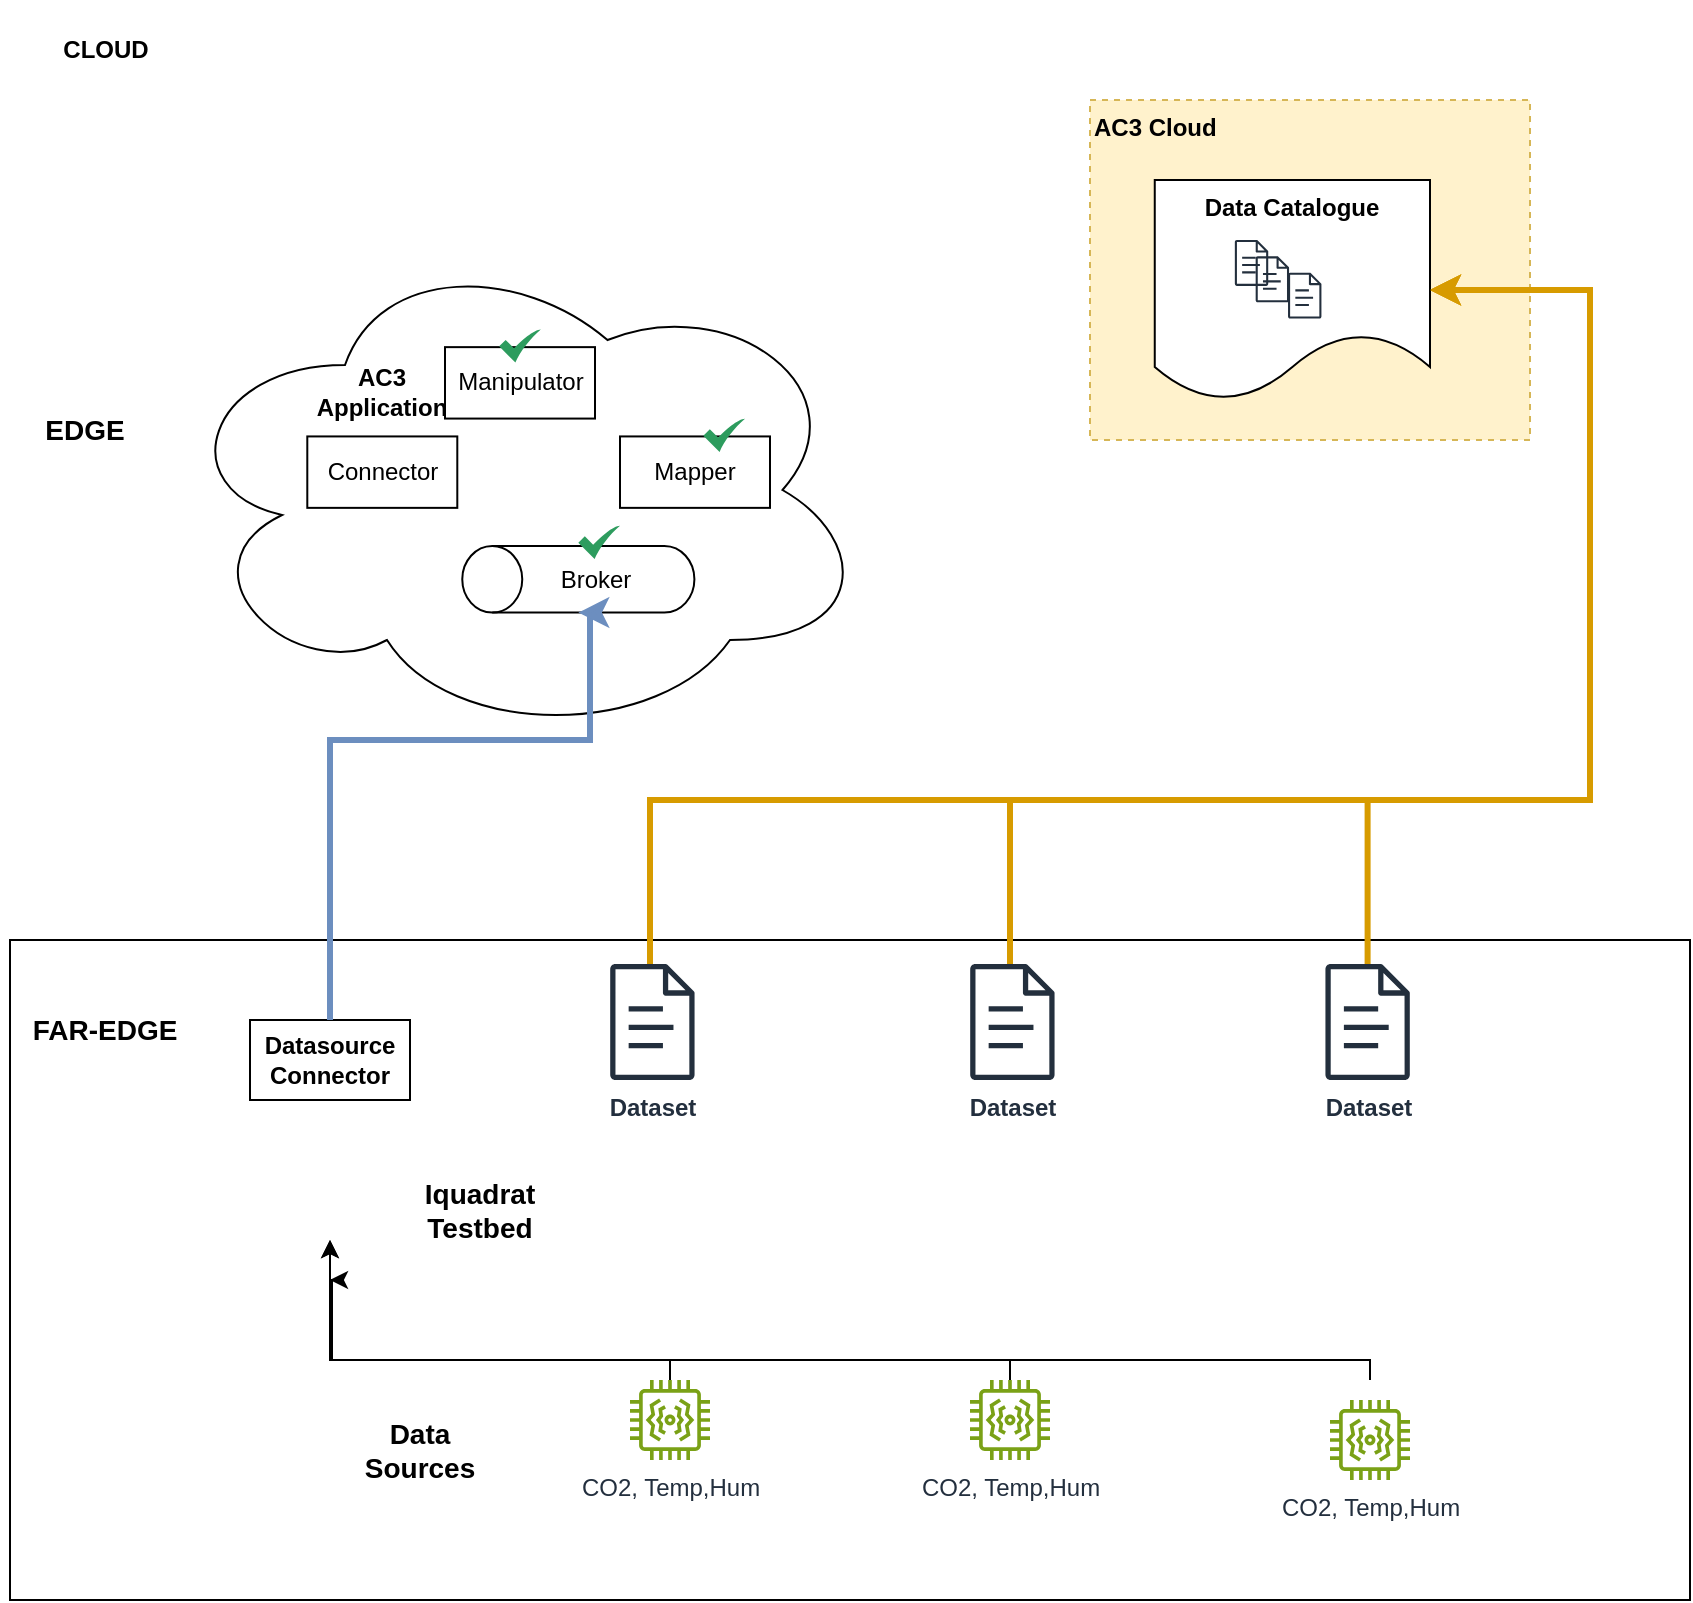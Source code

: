 <mxfile version="24.6.3" type="github">
  <diagram name="Page-1" id="CVLR7P7-JwrgKJYkrLkE">
    <mxGraphModel dx="2778" dy="2083" grid="1" gridSize="10" guides="1" tooltips="1" connect="1" arrows="1" fold="1" page="1" pageScale="1" pageWidth="850" pageHeight="1100" math="0" shadow="0">
      <root>
        <mxCell id="0" />
        <mxCell id="1" parent="0" />
        <mxCell id="IQXCVwrF_PjCCcAIswoo-67" value="" style="html=1;dashed=0;whiteSpace=wrap;" vertex="1" parent="1">
          <mxGeometry y="430" width="840" height="330" as="geometry" />
        </mxCell>
        <mxCell id="IQXCVwrF_PjCCcAIswoo-2" value="AC3 Cloud" style="rounded=0;whiteSpace=wrap;html=1;labelPosition=center;verticalLabelPosition=middle;align=left;verticalAlign=top;fillColor=#fff2cc;strokeColor=#d6b656;dashed=1;fontStyle=1" vertex="1" parent="1">
          <mxGeometry x="540" y="10" width="220" height="170" as="geometry" />
        </mxCell>
        <mxCell id="IQXCVwrF_PjCCcAIswoo-55" style="edgeStyle=orthogonalEdgeStyle;rounded=0;orthogonalLoop=1;jettySize=auto;html=1;entryX=0.5;entryY=1;entryDx=0;entryDy=0;" edge="1" parent="1" source="IQXCVwrF_PjCCcAIswoo-6" target="IQXCVwrF_PjCCcAIswoo-9">
          <mxGeometry relative="1" as="geometry">
            <Array as="points">
              <mxPoint x="330" y="640" />
              <mxPoint x="160" y="640" />
            </Array>
          </mxGeometry>
        </mxCell>
        <mxCell id="IQXCVwrF_PjCCcAIswoo-6" value="CO2, Temp,Hum" style="sketch=0;outlineConnect=0;fontColor=#232F3E;gradientColor=none;fillColor=#7AA116;strokeColor=none;dashed=0;verticalLabelPosition=bottom;verticalAlign=top;align=center;html=1;fontSize=12;fontStyle=0;aspect=fixed;pointerEvents=1;shape=mxgraph.aws4.iot_thing_vibration_sensor;" vertex="1" parent="1">
          <mxGeometry x="310" y="650" width="40" height="40" as="geometry" />
        </mxCell>
        <mxCell id="IQXCVwrF_PjCCcAIswoo-9" value="" style="shape=image;html=1;verticalAlign=top;verticalLabelPosition=bottom;labelBackgroundColor=#ffffff;imageAspect=0;aspect=fixed;image=https://cdn1.iconfinder.com/data/icons/fruit-136/64/Fruit_iconfree_Filled_Outline_raspberry-healthy-organic-food-fruit_icon-128.png" vertex="1" parent="1">
          <mxGeometry x="130" y="520" width="60" height="60" as="geometry" />
        </mxCell>
        <mxCell id="IQXCVwrF_PjCCcAIswoo-15" value="&lt;span style=&quot;font-size: 14px;&quot;&gt;Iquadrat Testbed&lt;/span&gt;" style="text;html=1;align=center;verticalAlign=middle;whiteSpace=wrap;rounded=0;fontStyle=1" vertex="1" parent="1">
          <mxGeometry x="200" y="550" width="70" height="30" as="geometry" />
        </mxCell>
        <mxCell id="IQXCVwrF_PjCCcAIswoo-19" value="CLOUD" style="text;html=1;align=center;verticalAlign=middle;whiteSpace=wrap;rounded=0;fontStyle=1" vertex="1" parent="1">
          <mxGeometry x="17.5" y="-40" width="60" height="50" as="geometry" />
        </mxCell>
        <mxCell id="IQXCVwrF_PjCCcAIswoo-22" value="Datasource&lt;br&gt;Connector" style="rounded=0;whiteSpace=wrap;html=1;fontStyle=1" vertex="1" parent="1">
          <mxGeometry x="120" y="470" width="80" height="40" as="geometry" />
        </mxCell>
        <mxCell id="IQXCVwrF_PjCCcAIswoo-24" style="edgeStyle=orthogonalEdgeStyle;rounded=0;orthogonalLoop=1;jettySize=auto;html=1;entryX=1;entryY=0.5;entryDx=0;entryDy=0;fillColor=#ffe6cc;strokeColor=#d79b00;strokeWidth=3;" edge="1" parent="1" source="IQXCVwrF_PjCCcAIswoo-41" target="IQXCVwrF_PjCCcAIswoo-40">
          <mxGeometry relative="1" as="geometry">
            <Array as="points">
              <mxPoint x="320" y="360" />
              <mxPoint x="790" y="360" />
              <mxPoint x="790" y="105" />
            </Array>
          </mxGeometry>
        </mxCell>
        <mxCell id="IQXCVwrF_PjCCcAIswoo-25" style="edgeStyle=orthogonalEdgeStyle;rounded=0;orthogonalLoop=1;jettySize=auto;html=1;entryX=1;entryY=0.5;entryDx=0;entryDy=0;fillColor=#ffe6cc;strokeColor=#d79b00;strokeWidth=3;" edge="1" parent="1" source="IQXCVwrF_PjCCcAIswoo-42" target="IQXCVwrF_PjCCcAIswoo-40">
          <mxGeometry relative="1" as="geometry">
            <Array as="points">
              <mxPoint x="679" y="360" />
              <mxPoint x="790" y="360" />
              <mxPoint x="790" y="105" />
            </Array>
          </mxGeometry>
        </mxCell>
        <mxCell id="IQXCVwrF_PjCCcAIswoo-26" value="" style="group" connectable="0" vertex="1" parent="1">
          <mxGeometry x="80" y="80" width="350" height="250" as="geometry" />
        </mxCell>
        <mxCell id="IQXCVwrF_PjCCcAIswoo-27" value="" style="ellipse;shape=cloud;whiteSpace=wrap;html=1;" vertex="1" parent="IQXCVwrF_PjCCcAIswoo-26">
          <mxGeometry width="350" height="250" as="geometry" />
        </mxCell>
        <mxCell id="IQXCVwrF_PjCCcAIswoo-28" value="" style="group" connectable="0" vertex="1" parent="IQXCVwrF_PjCCcAIswoo-26">
          <mxGeometry x="150" y="151.786" width="108.333" height="35.714" as="geometry" />
        </mxCell>
        <mxCell id="IQXCVwrF_PjCCcAIswoo-29" value="" style="shape=cylinder3;whiteSpace=wrap;html=1;boundedLbl=1;backgroundOutline=1;size=15;rotation=-90;" vertex="1" parent="IQXCVwrF_PjCCcAIswoo-28">
          <mxGeometry x="37.5" y="-40.179" width="33.333" height="116.071" as="geometry" />
        </mxCell>
        <mxCell id="IQXCVwrF_PjCCcAIswoo-30" value="Broker" style="text;html=1;align=center;verticalAlign=middle;whiteSpace=wrap;rounded=0;" vertex="1" parent="IQXCVwrF_PjCCcAIswoo-28">
          <mxGeometry x="37.5" y="4.464" width="50" height="26.786" as="geometry" />
        </mxCell>
        <mxCell id="IQXCVwrF_PjCCcAIswoo-31" value="Connector" style="rounded=0;whiteSpace=wrap;html=1;" vertex="1" parent="IQXCVwrF_PjCCcAIswoo-26">
          <mxGeometry x="68.65" y="98.214" width="75" height="35.714" as="geometry" />
        </mxCell>
        <mxCell id="IQXCVwrF_PjCCcAIswoo-32" value="Manipulator" style="rounded=0;whiteSpace=wrap;html=1;" vertex="1" parent="IQXCVwrF_PjCCcAIswoo-26">
          <mxGeometry x="137.5" y="53.571" width="75" height="35.714" as="geometry" />
        </mxCell>
        <mxCell id="IQXCVwrF_PjCCcAIswoo-33" value="Mapper" style="rounded=0;whiteSpace=wrap;html=1;" vertex="1" parent="IQXCVwrF_PjCCcAIswoo-26">
          <mxGeometry x="225" y="98.214" width="75" height="35.714" as="geometry" />
        </mxCell>
        <mxCell id="IQXCVwrF_PjCCcAIswoo-34" value="AC3 Application" style="text;html=1;align=center;verticalAlign=middle;whiteSpace=wrap;rounded=0;fontStyle=1" vertex="1" parent="IQXCVwrF_PjCCcAIswoo-26">
          <mxGeometry x="81.15" y="62.5" width="50" height="26.786" as="geometry" />
        </mxCell>
        <mxCell id="IQXCVwrF_PjCCcAIswoo-35" value="" style="sketch=0;html=1;aspect=fixed;strokeColor=none;shadow=0;align=center;fillColor=#2D9C5E;verticalAlign=top;labelPosition=center;verticalLabelPosition=bottom;shape=mxgraph.gcp2.check" vertex="1" parent="IQXCVwrF_PjCCcAIswoo-26">
          <mxGeometry x="164.583" y="44.643" width="20.833" height="16.667" as="geometry" />
        </mxCell>
        <mxCell id="IQXCVwrF_PjCCcAIswoo-36" value="" style="sketch=0;html=1;aspect=fixed;strokeColor=none;shadow=0;align=center;fillColor=#2D9C5E;verticalAlign=top;labelPosition=center;verticalLabelPosition=bottom;shape=mxgraph.gcp2.check" vertex="1" parent="IQXCVwrF_PjCCcAIswoo-26">
          <mxGeometry x="266.667" y="89.286" width="20.833" height="16.667" as="geometry" />
        </mxCell>
        <mxCell id="IQXCVwrF_PjCCcAIswoo-37" value="" style="sketch=0;html=1;aspect=fixed;strokeColor=none;shadow=0;align=center;fillColor=#2D9C5E;verticalAlign=top;labelPosition=center;verticalLabelPosition=bottom;shape=mxgraph.gcp2.check" vertex="1" parent="IQXCVwrF_PjCCcAIswoo-26">
          <mxGeometry x="204.167" y="142.857" width="20.833" height="16.667" as="geometry" />
        </mxCell>
        <mxCell id="IQXCVwrF_PjCCcAIswoo-38" style="edgeStyle=orthogonalEdgeStyle;rounded=0;orthogonalLoop=1;jettySize=auto;html=1;exitX=0.5;exitY=0;exitDx=0;exitDy=0;entryX=0;entryY=0.5;entryDx=0;entryDy=0;entryPerimeter=0;fillColor=#dae8fc;strokeColor=#6c8ebf;strokeWidth=3;" edge="1" parent="1" source="IQXCVwrF_PjCCcAIswoo-22" target="IQXCVwrF_PjCCcAIswoo-29">
          <mxGeometry relative="1" as="geometry">
            <Array as="points">
              <mxPoint x="160" y="330" />
              <mxPoint x="290" y="330" />
              <mxPoint x="290" y="266" />
            </Array>
          </mxGeometry>
        </mxCell>
        <mxCell id="IQXCVwrF_PjCCcAIswoo-40" value="Data Catalogue" style="shape=document;whiteSpace=wrap;html=1;boundedLbl=1;labelPosition=center;verticalLabelPosition=middle;align=center;verticalAlign=top;fontStyle=1" vertex="1" parent="1">
          <mxGeometry x="572.38" y="50" width="137.62" height="110" as="geometry" />
        </mxCell>
        <mxCell id="IQXCVwrF_PjCCcAIswoo-41" value="Dataset&lt;span style=&quot;color: rgba(0, 0, 0, 0); font-family: monospace; font-size: 0px; text-align: start;&quot;&gt;%3CmxGraphModel%3E%3Croot%3E%3CmxCell%20id%3D%220%22%2F%3E%3CmxCell%20id%3D%221%22%20parent%3D%220%22%2F%3E%3CmxCell%20id%3D%222%22%20value%3D%22Connector%22%20style%3D%22rounded%3D0%3BwhiteSpace%3Dwrap%3Bhtml%3D1%3B%22%20vertex%3D%221%22%20parent%3D%221%22%3E%3CmxGeometry%20x%3D%22500%22%20y%3D%22660%22%20width%3D%2280%22%20height%3D%2240%22%20as%3D%22geometry%22%2F%3E%3C%2FmxCell%3E%3C%2Froot%3E%3C%2FmxGraphModel%3E&lt;/span&gt;" style="sketch=0;outlineConnect=0;fontColor=#232F3E;gradientColor=none;fillColor=#232F3D;strokeColor=none;dashed=0;verticalLabelPosition=bottom;verticalAlign=top;align=center;html=1;fontSize=12;fontStyle=1;aspect=fixed;pointerEvents=1;shape=mxgraph.aws4.document;" vertex="1" parent="1">
          <mxGeometry x="300" y="442" width="42.38" height="58" as="geometry" />
        </mxCell>
        <mxCell id="IQXCVwrF_PjCCcAIswoo-42" value="Dataset&lt;span style=&quot;color: rgba(0, 0, 0, 0); font-family: monospace; font-size: 0px; text-align: start;&quot;&gt;%3CmxGraphModel%3E%3Croot%3E%3CmxCell%20id%3D%220%22%2F%3E%3CmxCell%20id%3D%221%22%20parent%3D%220%22%2F%3E%3CmxCell%20id%3D%222%22%20value%3D%22Connector%22%20style%3D%22rounded%3D0%3BwhiteSpace%3Dwrap%3Bhtml%3D1%3B%22%20vertex%3D%221%22%20parent%3D%221%22%3E%3CmxGeometry%20x%3D%22500%22%20y%3D%22660%22%20width%3D%2280%22%20height%3D%2240%22%20as%3D%22geometry%22%2F%3E%3C%2FmxCell%3E%3C%2Froot%3E%3C%2FmxGraphModel%3E&lt;/span&gt;" style="sketch=0;outlineConnect=0;fontColor=#232F3E;gradientColor=none;fillColor=#232F3D;strokeColor=none;dashed=0;verticalLabelPosition=bottom;verticalAlign=top;align=center;html=1;fontSize=12;fontStyle=1;aspect=fixed;pointerEvents=1;shape=mxgraph.aws4.document;" vertex="1" parent="1">
          <mxGeometry x="657.62" y="442" width="42.38" height="58" as="geometry" />
        </mxCell>
        <mxCell id="IQXCVwrF_PjCCcAIswoo-43" style="edgeStyle=orthogonalEdgeStyle;rounded=0;orthogonalLoop=1;jettySize=auto;html=1;entryX=1;entryY=0.5;entryDx=0;entryDy=0;fillColor=#ffe6cc;strokeColor=#d79b00;strokeWidth=3;" edge="1" parent="1" source="IQXCVwrF_PjCCcAIswoo-44" target="IQXCVwrF_PjCCcAIswoo-40">
          <mxGeometry relative="1" as="geometry">
            <Array as="points">
              <mxPoint x="500" y="360" />
              <mxPoint x="790" y="360" />
              <mxPoint x="790" y="105" />
            </Array>
          </mxGeometry>
        </mxCell>
        <mxCell id="IQXCVwrF_PjCCcAIswoo-44" value="Dataset&lt;span style=&quot;color: rgba(0, 0, 0, 0); font-family: monospace; font-size: 0px; text-align: start;&quot;&gt;%3CmxGraphModel%3E%3Croot%3E%3CmxCell%20id%3D%220%22%2F%3E%3CmxCell%20id%3D%221%22%20parent%3D%220%22%2F%3E%3CmxCell%20id%3D%222%22%20value%3D%22Connector%22%20style%3D%22rounded%3D0%3BwhiteSpace%3Dwrap%3Bhtml%3D1%3B%22%20vertex%3D%221%22%20parent%3D%221%22%3E%3CmxGeometry%20x%3D%22500%22%20y%3D%22660%22%20width%3D%2280%22%20height%3D%2240%22%20as%3D%22geometry%22%2F%3E%3C%2FmxCell%3E%3C%2Froot%3E%3C%2FmxGraphModel%3E&lt;/span&gt;" style="sketch=0;outlineConnect=0;fontColor=#232F3E;gradientColor=none;fillColor=#232F3D;strokeColor=none;dashed=0;verticalLabelPosition=bottom;verticalAlign=top;align=center;html=1;fontSize=12;fontStyle=1;aspect=fixed;pointerEvents=1;shape=mxgraph.aws4.document;" vertex="1" parent="1">
          <mxGeometry x="480" y="442" width="42.38" height="58" as="geometry" />
        </mxCell>
        <mxCell id="IQXCVwrF_PjCCcAIswoo-53" style="edgeStyle=orthogonalEdgeStyle;rounded=0;orthogonalLoop=1;jettySize=auto;html=1;" edge="1" parent="1" source="IQXCVwrF_PjCCcAIswoo-51" target="IQXCVwrF_PjCCcAIswoo-9">
          <mxGeometry relative="1" as="geometry">
            <Array as="points">
              <mxPoint x="500" y="640" />
              <mxPoint x="160" y="640" />
            </Array>
          </mxGeometry>
        </mxCell>
        <mxCell id="IQXCVwrF_PjCCcAIswoo-51" value="CO2, Temp,Hum" style="sketch=0;outlineConnect=0;fontColor=#232F3E;gradientColor=none;fillColor=#7AA116;strokeColor=none;dashed=0;verticalLabelPosition=bottom;verticalAlign=top;align=center;html=1;fontSize=12;fontStyle=0;aspect=fixed;pointerEvents=1;shape=mxgraph.aws4.iot_thing_vibration_sensor;" vertex="1" parent="1">
          <mxGeometry x="480" y="650" width="40" height="40" as="geometry" />
        </mxCell>
        <mxCell id="IQXCVwrF_PjCCcAIswoo-54" style="edgeStyle=orthogonalEdgeStyle;rounded=0;orthogonalLoop=1;jettySize=auto;html=1;" edge="1" parent="1">
          <mxGeometry relative="1" as="geometry">
            <mxPoint x="160" y="600" as="targetPoint" />
            <mxPoint x="680.0" y="650" as="sourcePoint" />
            <Array as="points">
              <mxPoint x="680" y="640" />
              <mxPoint x="161" y="640" />
              <mxPoint x="161" y="600" />
            </Array>
          </mxGeometry>
        </mxCell>
        <mxCell id="IQXCVwrF_PjCCcAIswoo-52" value="CO2, Temp,Hum" style="sketch=0;outlineConnect=0;fontColor=#232F3E;gradientColor=none;fillColor=#7AA116;strokeColor=none;dashed=0;verticalLabelPosition=bottom;verticalAlign=top;align=center;html=1;fontSize=12;fontStyle=0;aspect=fixed;pointerEvents=1;shape=mxgraph.aws4.iot_thing_vibration_sensor;" vertex="1" parent="1">
          <mxGeometry x="660" y="660" width="40" height="40" as="geometry" />
        </mxCell>
        <mxCell id="IQXCVwrF_PjCCcAIswoo-56" value="&lt;span style=&quot;font-size: 14px;&quot;&gt;FAR-EDGE&lt;/span&gt;" style="text;html=1;align=center;verticalAlign=middle;whiteSpace=wrap;rounded=0;fontStyle=1" vertex="1" parent="1">
          <mxGeometry x="5" y="460" width="85" height="30" as="geometry" />
        </mxCell>
        <mxCell id="IQXCVwrF_PjCCcAIswoo-57" value="&lt;span style=&quot;font-size: 14px;&quot;&gt;Data Sources&lt;/span&gt;" style="text;html=1;align=center;verticalAlign=middle;whiteSpace=wrap;rounded=0;fontStyle=1" vertex="1" parent="1">
          <mxGeometry x="170" y="670" width="70" height="30" as="geometry" />
        </mxCell>
        <mxCell id="IQXCVwrF_PjCCcAIswoo-65" value="" style="group" vertex="1" connectable="0" parent="1">
          <mxGeometry x="612.38" y="80" width="47.62" height="40" as="geometry" />
        </mxCell>
        <mxCell id="IQXCVwrF_PjCCcAIswoo-58" value="" style="sketch=0;outlineConnect=0;fontColor=#232F3E;gradientColor=none;fillColor=#232F3D;strokeColor=none;dashed=0;verticalLabelPosition=bottom;verticalAlign=top;align=center;html=1;fontSize=12;fontStyle=1;aspect=fixed;pointerEvents=1;shape=mxgraph.aws4.document;" vertex="1" parent="IQXCVwrF_PjCCcAIswoo-65">
          <mxGeometry width="16.775" height="22.958" as="geometry" />
        </mxCell>
        <mxCell id="IQXCVwrF_PjCCcAIswoo-63" value="" style="sketch=0;outlineConnect=0;fontColor=#232F3E;gradientColor=none;fillColor=#232F3D;strokeColor=none;dashed=0;verticalLabelPosition=bottom;verticalAlign=top;align=center;html=1;fontSize=12;fontStyle=1;aspect=fixed;pointerEvents=1;shape=mxgraph.aws4.document;" vertex="1" parent="IQXCVwrF_PjCCcAIswoo-65">
          <mxGeometry x="10.417" y="8.163" width="16.775" height="22.958" as="geometry" />
        </mxCell>
        <mxCell id="IQXCVwrF_PjCCcAIswoo-64" value="" style="sketch=0;outlineConnect=0;fontColor=#232F3E;gradientColor=none;fillColor=#232F3D;strokeColor=none;dashed=0;verticalLabelPosition=bottom;verticalAlign=top;align=center;html=1;fontSize=12;fontStyle=1;aspect=fixed;pointerEvents=1;shape=mxgraph.aws4.document;" vertex="1" parent="IQXCVwrF_PjCCcAIswoo-65">
          <mxGeometry x="26.598" y="16.327" width="16.775" height="22.958" as="geometry" />
        </mxCell>
        <mxCell id="IQXCVwrF_PjCCcAIswoo-66" value="&lt;span style=&quot;font-size: 14px;&quot;&gt;EDGE&lt;/span&gt;" style="text;html=1;align=center;verticalAlign=middle;whiteSpace=wrap;rounded=0;fontStyle=1" vertex="1" parent="1">
          <mxGeometry x="-5" y="160" width="85" height="30" as="geometry" />
        </mxCell>
      </root>
    </mxGraphModel>
  </diagram>
</mxfile>
